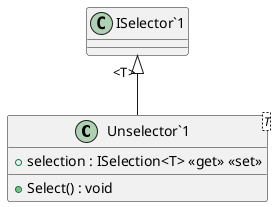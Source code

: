 @startuml
class "Unselector`1"<T> {
    + selection : ISelection<T> <<get>> <<set>>
    + Select() : void
}
"ISelector`1" "<T>" <|-- "Unselector`1"
@enduml
